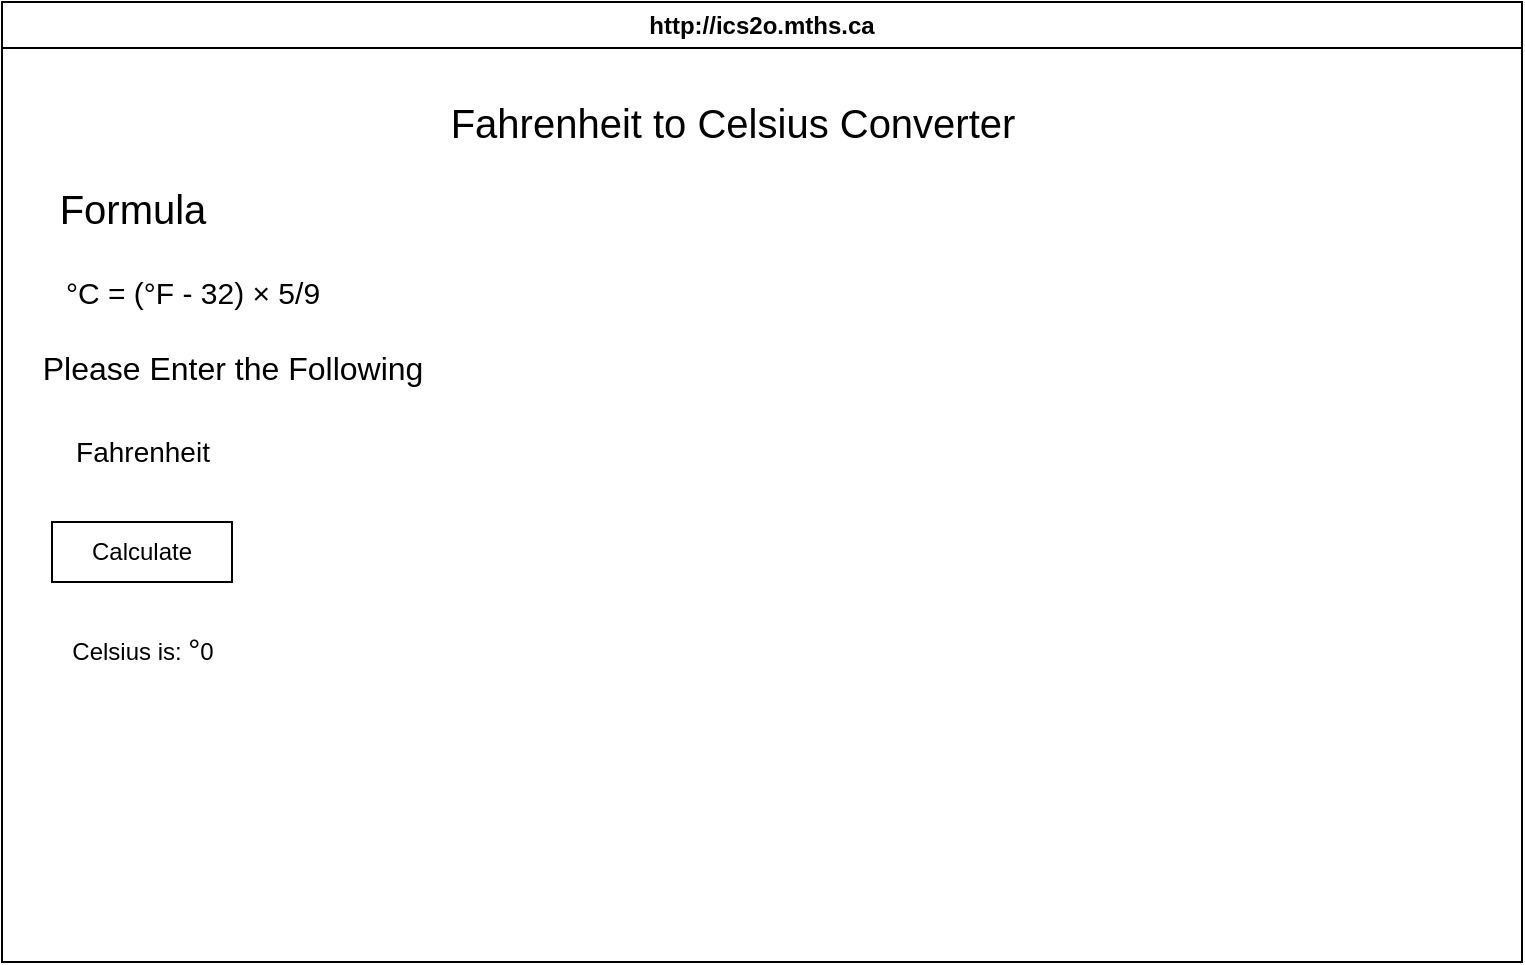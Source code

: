 <mxfile>
    <diagram id="HIP3nbAZw_EuaXWnEj3U" name="Page-1">
        <mxGraphModel dx="630" dy="647" grid="1" gridSize="10" guides="1" tooltips="1" connect="1" arrows="1" fold="1" page="1" pageScale="1" pageWidth="850" pageHeight="1100" math="0" shadow="0">
            <root>
                <mxCell id="0"/>
                <mxCell id="1" parent="0"/>
                <mxCell id="7" value="http://ics2o.mths.ca" style="swimlane;whiteSpace=wrap;html=1;" parent="1" vertex="1">
                    <mxGeometry x="40" y="40" width="760" height="480" as="geometry"/>
                </mxCell>
                <mxCell id="8" value="Fahrenheit to Celsius Converter" style="text;html=1;align=center;verticalAlign=middle;resizable=0;points=[];autosize=1;strokeColor=none;fillColor=none;fontSize=20;" vertex="1" parent="7">
                    <mxGeometry x="210" y="40" width="310" height="40" as="geometry"/>
                </mxCell>
                <mxCell id="10" value="°C = (°F - 32) × 5/9" style="text;html=1;align=left;verticalAlign=middle;resizable=0;points=[];autosize=1;strokeColor=none;fillColor=none;fontSize=15;" vertex="1" parent="7">
                    <mxGeometry x="30" y="130" width="150" height="30" as="geometry"/>
                </mxCell>
                <mxCell id="9" value="Formula" style="text;html=1;align=center;verticalAlign=middle;resizable=0;points=[];autosize=1;strokeColor=none;fillColor=none;fontSize=20;" vertex="1" parent="7">
                    <mxGeometry x="15" y="83" width="100" height="40" as="geometry"/>
                </mxCell>
                <mxCell id="13" value="Please Enter the Following" style="text;html=1;align=center;verticalAlign=middle;resizable=0;points=[];autosize=1;strokeColor=none;fillColor=none;fontSize=16;" vertex="1" parent="7">
                    <mxGeometry x="10" y="168" width="210" height="30" as="geometry"/>
                </mxCell>
                <mxCell id="14" value="Fahrenheit" style="text;html=1;align=center;verticalAlign=middle;resizable=0;points=[];autosize=1;strokeColor=none;fillColor=none;fontSize=14;" vertex="1" parent="7">
                    <mxGeometry x="25" y="210" width="90" height="30" as="geometry"/>
                </mxCell>
                <mxCell id="15" value="Calculate" style="whiteSpace=wrap;html=1;" vertex="1" parent="7">
                    <mxGeometry x="25" y="260" width="90" height="30" as="geometry"/>
                </mxCell>
                <mxCell id="16" value="Celsius is:&amp;nbsp;&lt;span style=&quot;color: rgb(0, 0, 0); font-size: 15px; text-align: left;&quot;&gt;°&lt;/span&gt;0" style="text;html=1;align=center;verticalAlign=middle;resizable=0;points=[];autosize=1;strokeColor=none;fillColor=none;" vertex="1" parent="1">
                    <mxGeometry x="65" y="348" width="90" height="30" as="geometry"/>
                </mxCell>
            </root>
        </mxGraphModel>
    </diagram>
</mxfile>